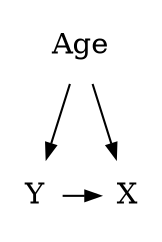 Digraph g{
    // rankdir = "LR";
    node [ shape="plaintext", width=0];
    Age [];
    edge [arrowsize=0.7]
    margin = 0;
    "Age" -> X;
    "Age" -> Y -> X;
    { rank="same"; X; Y}
}
